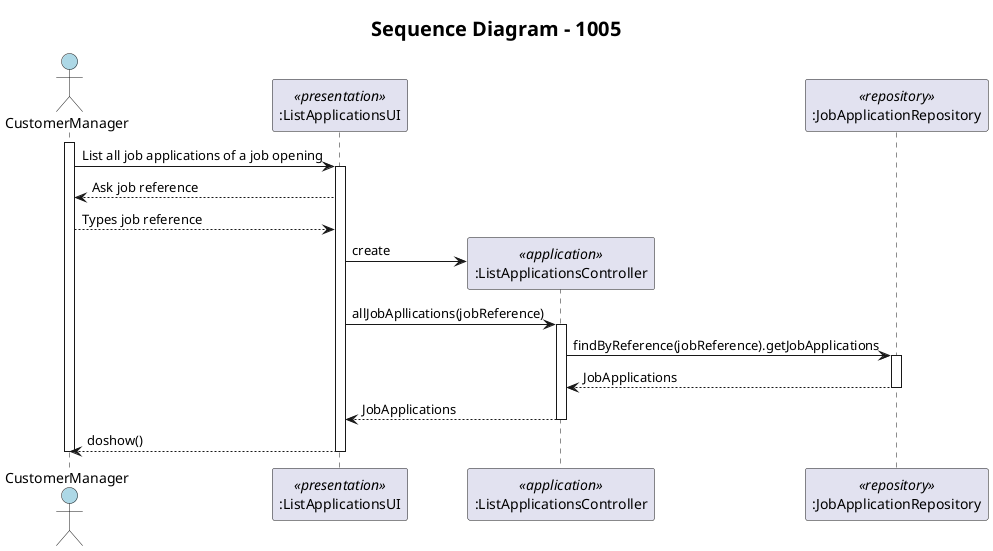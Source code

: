 @startuml

title Sequence Diagram - Register User
title <size:20>Sequence Diagram - 1005</size>

'http://plantuml.com/skinparam.html
skinparam monochrome false
skinparam packageStyle rect
skinparam defaultFontName FG Virgil
skinparam shadowing false

actor CustomerManager as Actor #lightblue
participant ":ListApplicationsUI" as UI <<presentation>>
participant ":ListApplicationsController" as Controller <<application>>
participant ":JobApplicationRepository" as Repository <<repository>>
activate Actor
Actor -> UI: List all job applications of a job opening

activate UI
    UI --> Actor: Ask job reference
    Actor --> UI: Types job reference


    UI -> Controller**: create


    UI -> Controller: allJobApllications(jobReference)
    activate Controller
        Controller -> Repository: findByReference(jobReference).getJobApplications


    activate Repository
    Repository-->Controller: JobApplications
    deactivate Repository


            Controller --> UI: JobApplications
     deactivate Controller

        UI-->Actor: doshow()
deactivate UI
deactivate Actor
@enduml
